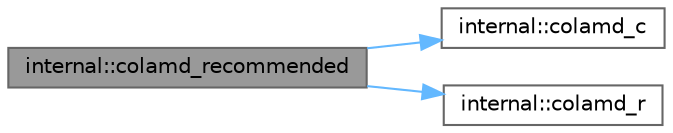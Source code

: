 digraph "internal::colamd_recommended"
{
 // LATEX_PDF_SIZE
  bgcolor="transparent";
  edge [fontname=Helvetica,fontsize=10,labelfontname=Helvetica,labelfontsize=10];
  node [fontname=Helvetica,fontsize=10,shape=box,height=0.2,width=0.4];
  rankdir="LR";
  Node1 [id="Node000001",label="internal::colamd_recommended",height=0.2,width=0.4,color="gray40", fillcolor="grey60", style="filled", fontcolor="black",tooltip="Returns the recommended value of Alen"];
  Node1 -> Node2 [id="edge1_Node000001_Node000002",color="steelblue1",style="solid",tooltip=" "];
  Node2 [id="Node000002",label="internal::colamd_c",height=0.2,width=0.4,color="grey40", fillcolor="white", style="filled",URL="$namespaceinternal.html#a9334b3273c8d552d9dce545771271df6",tooltip=" "];
  Node1 -> Node3 [id="edge2_Node000001_Node000003",color="steelblue1",style="solid",tooltip=" "];
  Node3 [id="Node000003",label="internal::colamd_r",height=0.2,width=0.4,color="grey40", fillcolor="white", style="filled",URL="$namespaceinternal.html#a7aaab7bd925c78071c636749a9fe4fa8",tooltip=" "];
}
